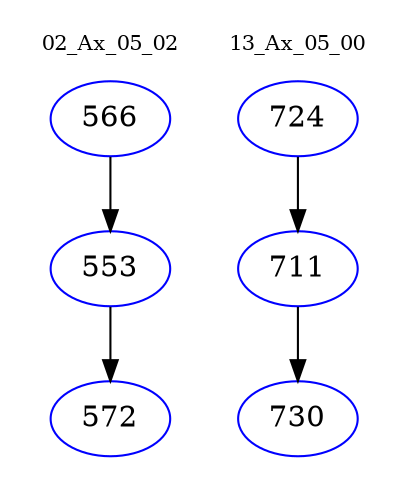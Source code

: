 digraph{
subgraph cluster_0 {
color = white
label = "02_Ax_05_02";
fontsize=10;
T0_566 [label="566", color="blue"]
T0_566 -> T0_553 [color="black"]
T0_553 [label="553", color="blue"]
T0_553 -> T0_572 [color="black"]
T0_572 [label="572", color="blue"]
}
subgraph cluster_1 {
color = white
label = "13_Ax_05_00";
fontsize=10;
T1_724 [label="724", color="blue"]
T1_724 -> T1_711 [color="black"]
T1_711 [label="711", color="blue"]
T1_711 -> T1_730 [color="black"]
T1_730 [label="730", color="blue"]
}
}
